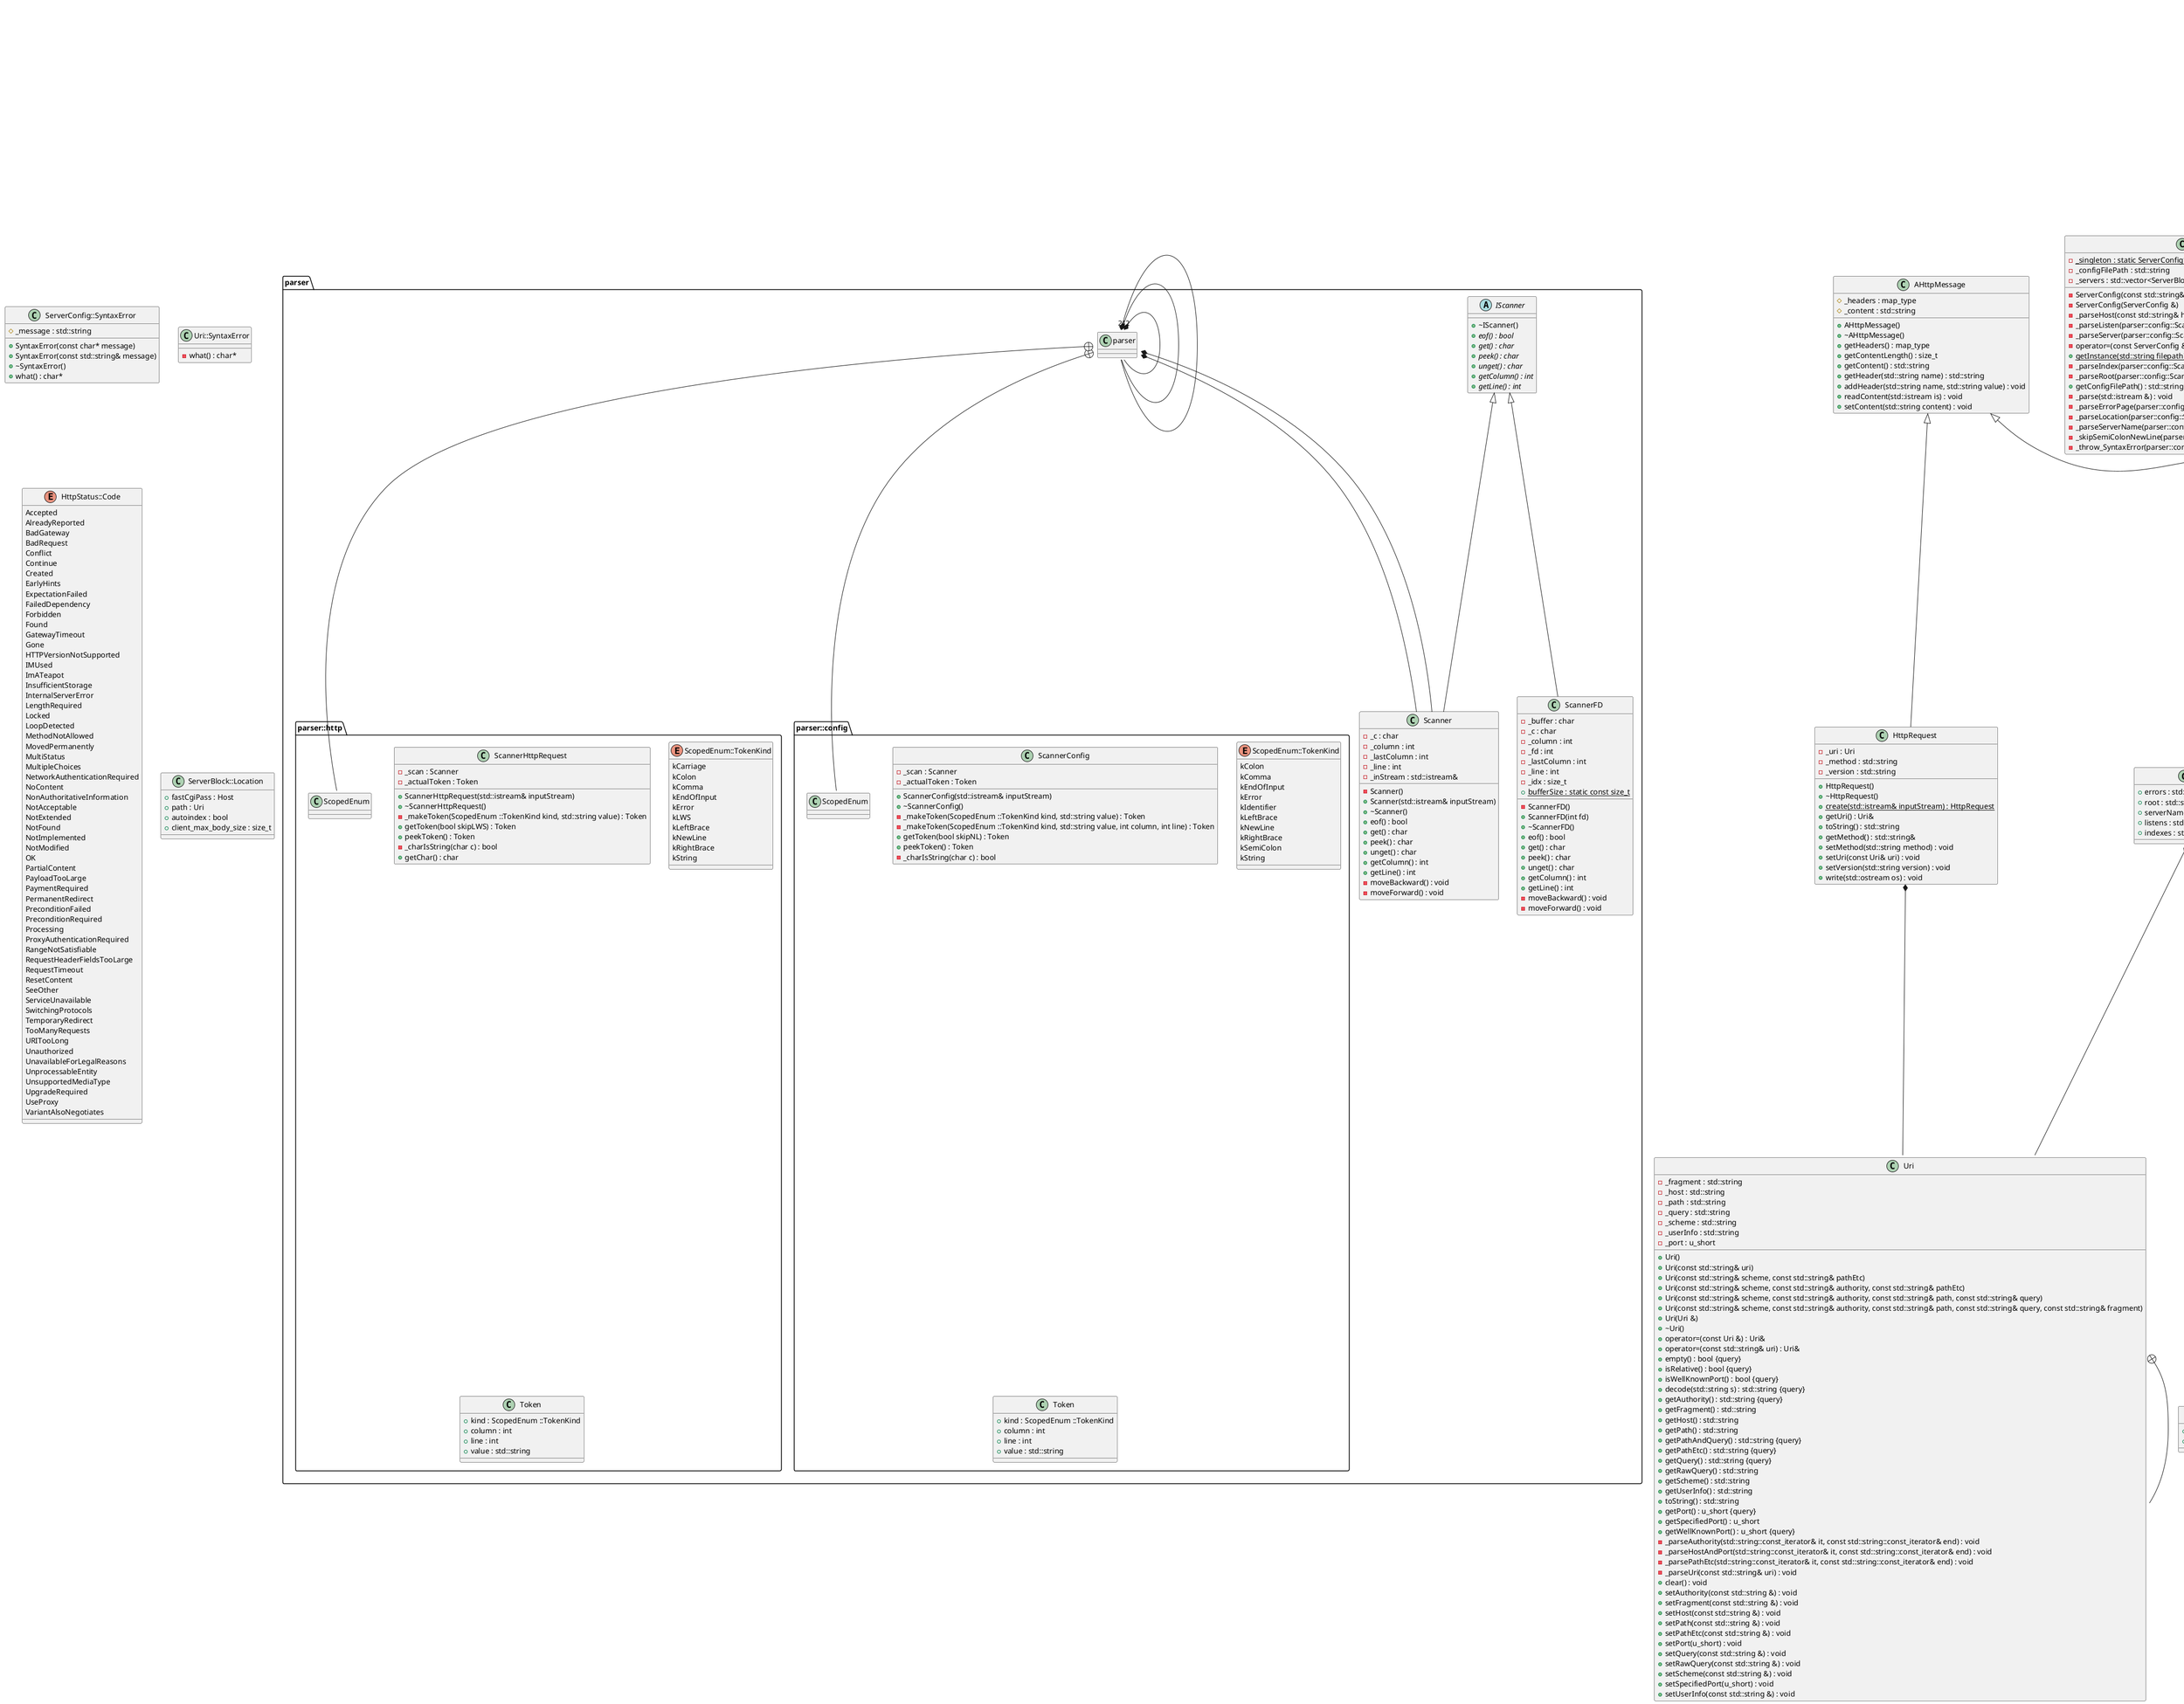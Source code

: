 @startuml





/' Objects '/

class AHttpMessage {
	+AHttpMessage()
	+~AHttpMessage()
	#_headers : map_type
	+getHeaders() : map_type
	+getContentLength() : size_t
	#_content : std::string
	+getContent() : std::string
	+getHeader(std::string name) : std::string
	+addHeader(std::string name, std::string value) : void
	+readContent(std::istream is) : void
	+setContent(std::string content) : void
}


class HttpRequest {
	+HttpRequest()
	+~HttpRequest()
	+{static} create(std::istream& inputStream) : HttpRequest
	-_uri : Uri
	+getUri() : Uri&
	-_method : std::string
	-_version : std::string
	+toString() : std::string
	+getMethod() : std::string&
	+setMethod(std::string method) : void
	+setUri(const Uri& uri) : void
	+setVersion(std::string version) : void
	+write(std::ostream os) : void
}


class HttpResponse {
	+HttpResponse()
	+~HttpResponse()
	-_status : HttpStatus
	+getStatus() : int
	+getStatusMessage(int code) : std::string
	+toString() : std::string
	+read(std::istream is) : void
	+sendError(int code, std::ofstream out) : void
	+setContentLength(int contentLength) : void
	+setStatus(int code) : void
	+write(std::ostream os) : void
}


class HttpStatus {
	+HttpStatus()
	+~HttpStatus()
	+isClientError(int code) : bool
	+isError(int code) : bool
	+isInformational(int code) : bool
	+isRedirection(int code) : bool
	+isServerError(int code) : bool
	+isSuccessful(int code) : bool
	-_value : int
	+getValue() : int {query}
	+getMessage(int code) : std::string {query}
	+setValue(int code) : void
}


class Server {
	+Server(int port)
	+Server(const Server& s)
	+~Server()
	+operator=(const Server& s) : Server&
	+getReq(sckt::fd_type fd) : bool
	+getRequest(sckt::fd_type fd, std::string* request) : bool
	+start() : bool
	-_clients : clients_type
	-_port : int
	-_socket : sckt::Socket
	-_pfd : struct pollfd
	+connectClient() : void
	+disconnectClient(clients_type::iterator client) : void
	+manageClient(clients_type::iterator client) : void
	+stop() : void
	+update() : void
}


class ServerConfig {
	-ServerConfig(const std::string& filepath)
	-ServerConfig(ServerConfig &)
	-_parseHost(const std::string& host) : Host
	-_parseListen(parser::config::ScannerConfig& scanner) : Host
	-_parseServer(parser::config::ScannerConfig& scanner) : ServerBlock
	-operator=(const ServerConfig &) : ServerConfig&
	+{static} getInstance(std::string filepath) : ServerConfig*
	-{static} _singleton : static ServerConfig*
	-_configFilePath : std::string
	-_parseIndex(parser::config::ScannerConfig& scanner) : std::string
	-_parseRoot(parser::config::ScannerConfig& scanner) : std::string
	+getConfigFilePath() : std::string {query}
	-_servers : std::vector<ServerBlock>
	-_parse(std::istream &) : void
	-_parseErrorPage(parser::config::ScannerConfig& scanner) : void
	-_parseLocation(parser::config::ScannerConfig& scanner) : void
	-_parseServerName(parser::config::ScannerConfig& scanner) : void
	-_skipSemiColonNewLine(parser::config::ScannerConfig& scanner) : void
	-_throw_SyntaxError(parser::config::Token t, const std::string& error_str) : void
}


class ServerConfig::SyntaxError {
	+SyntaxError(const char* message)
	+SyntaxError(const std::string& message)
	+~SyntaxError()
	+what() : char*
	#_message : std::string
}


class ServerHandler {
	+ServerHandler(std::vector<int> ports)
	+~ServerHandler()
	-_servers : std::vector<Server>
	+run() : void
}


class Uri {
	+Uri()
	+Uri(const std::string& uri)
	+Uri(const std::string& scheme, const std::string& pathEtc)
	+Uri(const std::string& scheme, const std::string& authority, const std::string& pathEtc)
	+Uri(const std::string& scheme, const std::string& authority, const std::string& path, const std::string& query)
	+Uri(const std::string& scheme, const std::string& authority, const std::string& path, const std::string& query, const std::string& fragment)
	+Uri(Uri &)
	+~Uri()
	+operator=(const Uri &) : Uri&
	+operator=(const std::string& uri) : Uri&
	+empty() : bool {query}
	+isRelative() : bool {query}
	+isWellKnownPort() : bool {query}
	-_fragment : std::string
	-_host : std::string
	-_path : std::string
	-_query : std::string
	-_scheme : std::string
	-_userInfo : std::string
	+decode(std::string s) : std::string {query}
	+getAuthority() : std::string {query}
	+getFragment() : std::string
	+getHost() : std::string
	+getPath() : std::string
	+getPathAndQuery() : std::string {query}
	+getPathEtc() : std::string {query}
	+getQuery() : std::string {query}
	+getRawQuery() : std::string
	+getScheme() : std::string
	+getUserInfo() : std::string
	+toString() : std::string
	-_port : u_short
	+getPort() : u_short {query}
	+getSpecifiedPort() : u_short
	+getWellKnownPort() : u_short {query}
	-_parseAuthority(std::string::const_iterator& it, const std::string::const_iterator& end) : void
	-_parseHostAndPort(std::string::const_iterator& it, const std::string::const_iterator& end) : void
	-_parsePathEtc(std::string::const_iterator& it, const std::string::const_iterator& end) : void
	-_parseUri(const std::string& uri) : void
	+clear() : void
	+setAuthority(const std::string &) : void
	+setFragment(const std::string &) : void
	+setHost(const std::string &) : void
	+setPath(const std::string &) : void
	+setPathEtc(const std::string &) : void
	+setPort(u_short) : void
	+setQuery(const std::string &) : void
	+setRawQuery(const std::string &) : void
	+setScheme(const std::string &) : void
	+setSpecifiedPort(u_short) : void
	+setUserInfo(const std::string &) : void
}


class Uri::SyntaxError {
	-what() : char*
}


enum HttpStatus::Code {
	Accepted
	AlreadyReported
	BadGateway
	BadRequest
	Conflict
	Continue
	Created
	EarlyHints
	ExpectationFailed
	FailedDependency
	Forbidden
	Found
	GatewayTimeout
	Gone
	HTTPVersionNotSupported
	IMUsed
	ImATeapot
	InsufficientStorage
	InternalServerError
	LengthRequired
	Locked
	LoopDetected
	MethodNotAllowed
	MovedPermanently
	MultiStatus
	MultipleChoices
	NetworkAuthenticationRequired
	NoContent
	NonAuthoritativeInformation
	NotAcceptable
	NotExtended
	NotFound
	NotImplemented
	NotModified
	OK
	PartialContent
	PayloadTooLarge
	PaymentRequired
	PermanentRedirect
	PreconditionFailed
	PreconditionRequired
	Processing
	ProxyAuthenticationRequired
	RangeNotSatisfiable
	RequestHeaderFieldsTooLarge
	RequestTimeout
	ResetContent
	SeeOther
	ServiceUnavailable
	SwitchingProtocols
	TemporaryRedirect
	TooManyRequests
	URITooLong
	Unauthorized
	UnavailableForLegalReasons
	UnprocessableEntity
	UnsupportedMediaType
	UpgradeRequired
	UseProxy
	VariantAlsoNegotiates
}


class Host {
	+port : int
	+host : std::string
}


class ServerBlock {
	+errors : std::map<u_short, std::string>
	+root : std::string
	+serverName : std::string
	+listens : std::vector<Host>
	+indexes : std::vector<std::string>
}


class ServerBlock::Location {
	+fastCgiPass : Host
	+path : Uri
	+autoindex : bool
	+client_max_body_size : size_t
}


namespace clnt {
	class Client {
		+Client()
		+~Client()
		-_socket : sckt::Socket
		+getAddr() : sckt::addr_type {query}
		+getFd() : sckt::fd_type {query}
		-_pfd : struct pollfd
		+getPfd() : struct pollfd {query}
		+setAddr(sckt::addr_type addr) : void
		+setFd(sckt::fd_type fd) : void
		+setPfd() : void
	}
}


namespace parser {
	abstract class IScanner {
		+~IScanner()
		+{abstract} eof() : bool
		+{abstract} get() : char
		+{abstract} peek() : char
		+{abstract} unget() : char
		+{abstract} getColumn() : int
		+{abstract} getLine() : int
	}

	class Scanner {
		-Scanner()
		+Scanner(std::istream& inputStream)
		+~Scanner()
		+eof() : bool
		-_c : char
		+get() : char
		+peek() : char
		+unget() : char
		-_column : int
		-_lastColumn : int
		-_line : int
		+getColumn() : int
		+getLine() : int
		-_inStream : std::istream&
		-moveBackward() : void
		-moveForward() : void
	}

	class ScannerFD {
		-ScannerFD()
		+ScannerFD(int fd)
		+~ScannerFD()
		+eof() : bool
		-_buffer : char
		-_c : char
		+get() : char
		+peek() : char
		+unget() : char
		-_column : int
		-_fd : int
		-_lastColumn : int
		-_line : int
		+getColumn() : int
		+getLine() : int
		-_idx : size_t
		+{static} bufferSize : static const size_t
		-moveBackward() : void
		-moveForward() : void
	}

	namespace parser::config {
		class ScannerConfig {
			+ScannerConfig(std::istream& inputStream)
			+~ScannerConfig()
			-_scan : Scanner
			-_actualToken : Token
			-_makeToken(ScopedEnum ::TokenKind kind, std::string value) : Token
			-_makeToken(ScopedEnum ::TokenKind kind, std::string value, int column, int line) : Token
			+getToken(bool skipNL) : Token
			+peekToken() : Token
			-_charIsString(char c) : bool
		}

		enum ScopedEnum::TokenKind {
			kColon
			kComma
			kEndOfInput
			kError
			kIdentifier
			kLeftBrace
			kNewLine
			kRightBrace
			kSemiColon
			kString
		}

		class ScopedEnum {
		}

		class Token {
			+kind : ScopedEnum ::TokenKind
			+column : int
			+line : int
			+value : std::string
		}
	}

	namespace parser::http {
		class ScannerHttpRequest {
			+ScannerHttpRequest(std::istream& inputStream)
			+~ScannerHttpRequest()
			-_scan : Scanner
			-_actualToken : Token
			-_makeToken(ScopedEnum ::TokenKind kind, std::string value) : Token
			+getToken(bool skipLWS) : Token
			+peekToken() : Token
			-_charIsString(char c) : bool
			+getChar() : char
		}

		enum ScopedEnum::TokenKind {
			kCarriage
			kColon
			kComma
			kEndOfInput
			kError
			kLWS
			kLeftBrace
			kNewLine
			kRightBrace
			kString
		}

		class ScopedEnum {
		}

		class Token {
			+kind : ScopedEnum ::TokenKind
			+column : int
			+line : int
			+value : std::string
		}
	}
}


namespace sckt {
	class Socket {
		+Socket()
		+~Socket()
		+getAddrLen() : addrLen_type {query}
		+getAddr() : addr_type {query}
		+setFd(int domain, int type) : bool
		+getFd() : fd_type {query}
		-_fd : int
		-_addrLen : sckt::socklen_t
		-_addr : struct sockaddr_in
		+setAddr(int domain, int interface, int port) : void
		+setAddr(struct sockaddr_in addr) : void
		+setFd(int fd) : void
	}
}





/' Inheritance relationships '/

.AHttpMessage <|-- .HttpRequest


.AHttpMessage <|-- .HttpResponse


parser.IScanner <|-- parser.Scanner


parser.IScanner <|-- parser.ScannerFD





/' Aggregation relationships '/

clnt.Client *-- sckt.Socket


.HttpRequest *-- .Uri


.HttpResponse *-- .HttpStatus


parser.parser::config.ScannerConfig *-- parser.Scanner


parser.parser::config.ScannerConfig "2" *-- parser.parser::config.Token


parser.parser::http.ScannerHttpRequest *-- parser.Scanner


parser.parser::http.ScannerHttpRequest "2" *-- parser.parser::config.Token


.Server *-- sckt.Socket


.ServerBlock *-- .Host


.ServerBlock::Location *-- .Host


.ServerBlock::Location *-- .Uri


.ServerConfig *-- .ServerBlock


.ServerConfig o-- .ServerConfig


.ServerHandler *-- .Server


parser.parser::config.Token "4" *-- parser.parser::config.ScopedEnum






/' Nested objects '/

.HttpStatus +-- .HttpStatus::Code


parser.parser::config.ScopedEnum +-- parser.parser::config.ScopedEnum::TokenKind


parser.parser::config.ScopedEnum +-- parser.parser::http.ScopedEnum::TokenKind


.ServerBlock +-- .ServerBlock::Location


.ServerConfig +-- .ServerConfig::SyntaxError


.Uri +-- .Uri::SyntaxError




@enduml

